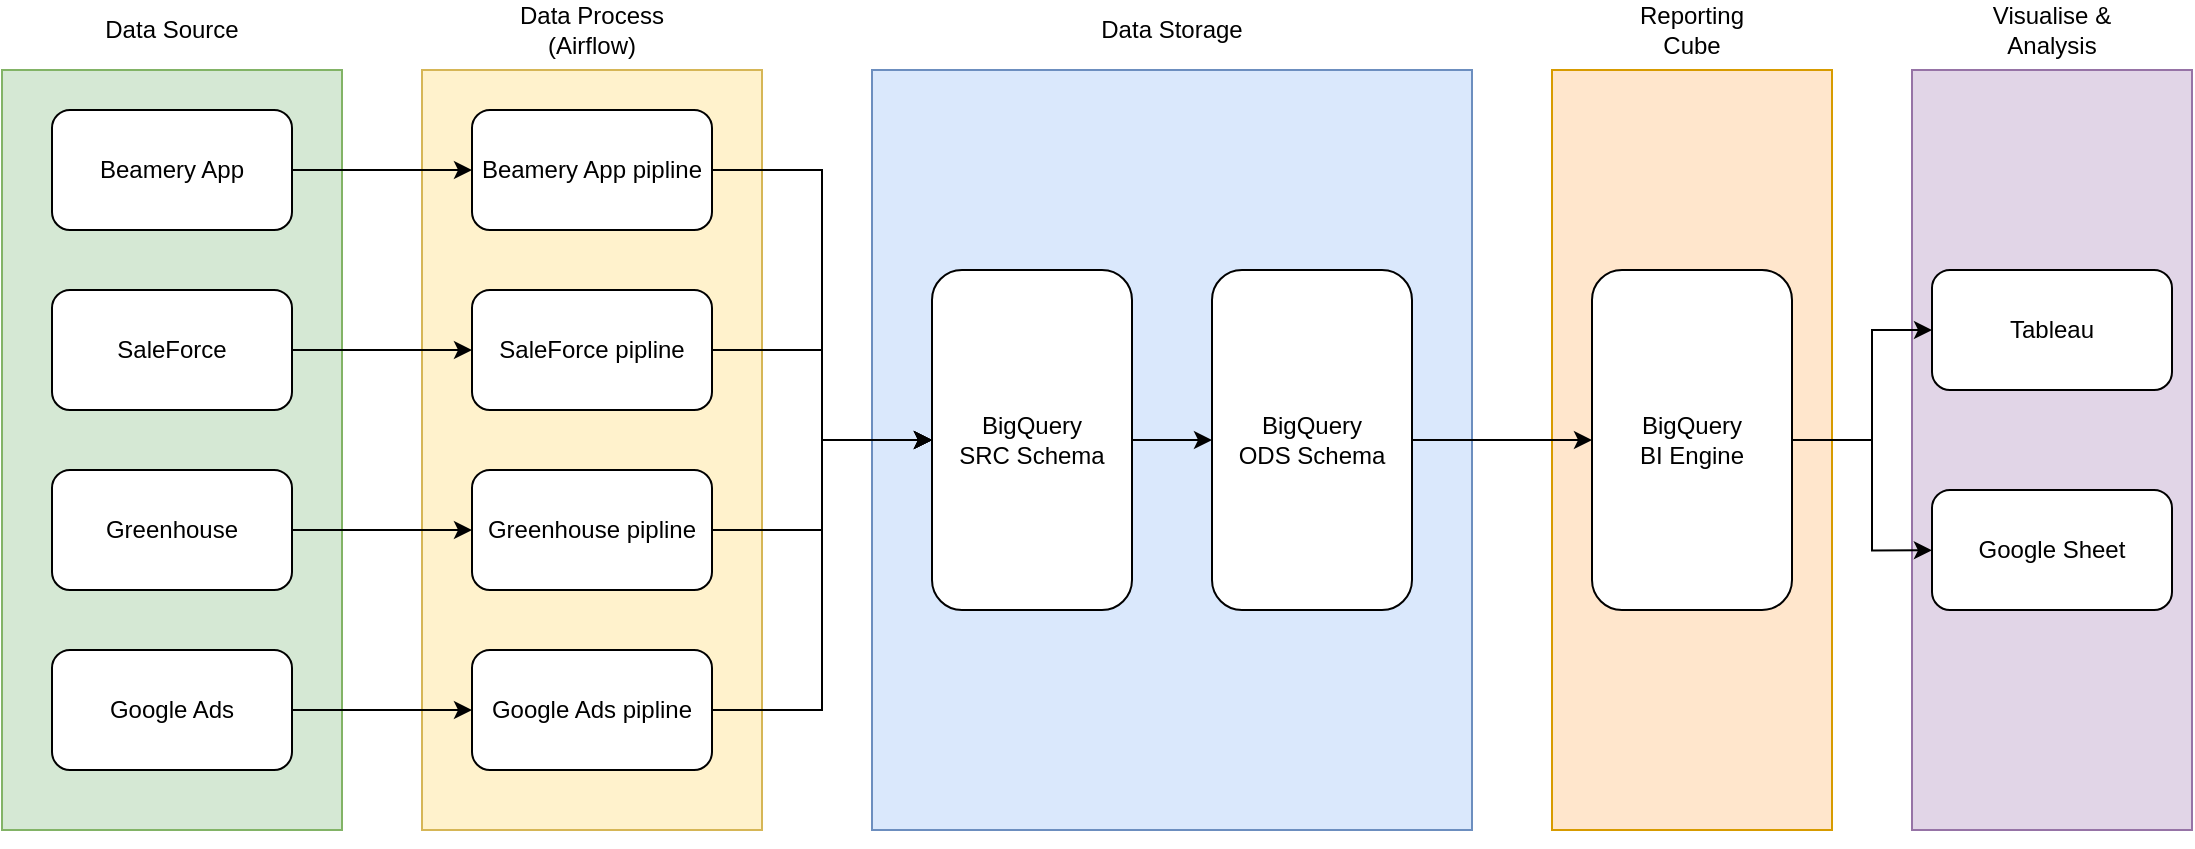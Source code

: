 <mxfile version="15.0.6" type="device"><diagram id="oF6XhbzaDiU-OPjKJWi4" name="Page-1"><mxGraphModel dx="1694" dy="1104" grid="1" gridSize="10" guides="1" tooltips="1" connect="1" arrows="1" fold="1" page="1" pageScale="1" pageWidth="850" pageHeight="1100" math="0" shadow="0"><root><mxCell id="0"/><mxCell id="1" parent="0"/><mxCell id="N9dTpPmAIxF347QrBcRp-38" value="" style="rounded=0;whiteSpace=wrap;html=1;strokeColor=#9673a6;fillColor=#e1d5e7;" vertex="1" parent="1"><mxGeometry x="1000" y="160" width="140" height="380" as="geometry"/></mxCell><mxCell id="N9dTpPmAIxF347QrBcRp-35" value="" style="rounded=0;whiteSpace=wrap;html=1;strokeColor=#d79b00;fillColor=#ffe6cc;" vertex="1" parent="1"><mxGeometry x="820" y="160" width="140" height="380" as="geometry"/></mxCell><mxCell id="N9dTpPmAIxF347QrBcRp-25" value="" style="rounded=0;whiteSpace=wrap;html=1;strokeColor=#6c8ebf;fillColor=#dae8fc;" vertex="1" parent="1"><mxGeometry x="480" y="160" width="300" height="380" as="geometry"/></mxCell><mxCell id="N9dTpPmAIxF347QrBcRp-19" value="" style="rounded=0;whiteSpace=wrap;html=1;strokeColor=#d6b656;fillColor=#fff2cc;" vertex="1" parent="1"><mxGeometry x="255" y="160" width="170" height="380" as="geometry"/></mxCell><mxCell id="N9dTpPmAIxF347QrBcRp-16" value="" style="rounded=0;whiteSpace=wrap;html=1;strokeColor=#82b366;fillColor=#d5e8d4;" vertex="1" parent="1"><mxGeometry x="45" y="160" width="170" height="380" as="geometry"/></mxCell><mxCell id="N9dTpPmAIxF347QrBcRp-11" style="edgeStyle=orthogonalEdgeStyle;rounded=0;orthogonalLoop=1;jettySize=auto;html=1;exitX=1;exitY=0.5;exitDx=0;exitDy=0;entryX=0;entryY=0.5;entryDx=0;entryDy=0;" edge="1" parent="1" source="N9dTpPmAIxF347QrBcRp-1" target="N9dTpPmAIxF347QrBcRp-10"><mxGeometry relative="1" as="geometry"/></mxCell><mxCell id="N9dTpPmAIxF347QrBcRp-1" value="Beamery App" style="rounded=1;whiteSpace=wrap;html=1;" vertex="1" parent="1"><mxGeometry x="70" y="180" width="120" height="60" as="geometry"/></mxCell><mxCell id="N9dTpPmAIxF347QrBcRp-12" style="edgeStyle=orthogonalEdgeStyle;rounded=0;orthogonalLoop=1;jettySize=auto;html=1;exitX=1;exitY=0.5;exitDx=0;exitDy=0;entryX=0;entryY=0.5;entryDx=0;entryDy=0;" edge="1" parent="1" source="N9dTpPmAIxF347QrBcRp-2" target="N9dTpPmAIxF347QrBcRp-9"><mxGeometry relative="1" as="geometry"/></mxCell><mxCell id="N9dTpPmAIxF347QrBcRp-2" value="SaleForce" style="rounded=1;whiteSpace=wrap;html=1;" vertex="1" parent="1"><mxGeometry x="70" y="270" width="120" height="60" as="geometry"/></mxCell><mxCell id="N9dTpPmAIxF347QrBcRp-13" style="edgeStyle=orthogonalEdgeStyle;rounded=0;orthogonalLoop=1;jettySize=auto;html=1;exitX=1;exitY=0.5;exitDx=0;exitDy=0;entryX=0;entryY=0.5;entryDx=0;entryDy=0;" edge="1" parent="1" source="N9dTpPmAIxF347QrBcRp-3" target="N9dTpPmAIxF347QrBcRp-8"><mxGeometry relative="1" as="geometry"/></mxCell><mxCell id="N9dTpPmAIxF347QrBcRp-3" value="Greenhouse" style="rounded=1;whiteSpace=wrap;html=1;" vertex="1" parent="1"><mxGeometry x="70" y="360" width="120" height="60" as="geometry"/></mxCell><mxCell id="N9dTpPmAIxF347QrBcRp-14" style="edgeStyle=orthogonalEdgeStyle;rounded=0;orthogonalLoop=1;jettySize=auto;html=1;exitX=1;exitY=0.5;exitDx=0;exitDy=0;entryX=0;entryY=0.5;entryDx=0;entryDy=0;" edge="1" parent="1" source="N9dTpPmAIxF347QrBcRp-4" target="N9dTpPmAIxF347QrBcRp-7"><mxGeometry relative="1" as="geometry"/></mxCell><mxCell id="N9dTpPmAIxF347QrBcRp-4" value="Google Ads" style="rounded=1;whiteSpace=wrap;html=1;" vertex="1" parent="1"><mxGeometry x="70" y="450" width="120" height="60" as="geometry"/></mxCell><mxCell id="N9dTpPmAIxF347QrBcRp-33" style="edgeStyle=orthogonalEdgeStyle;rounded=0;orthogonalLoop=1;jettySize=auto;html=1;exitX=1;exitY=0.5;exitDx=0;exitDy=0;entryX=0;entryY=0.5;entryDx=0;entryDy=0;" edge="1" parent="1" source="N9dTpPmAIxF347QrBcRp-7" target="N9dTpPmAIxF347QrBcRp-26"><mxGeometry relative="1" as="geometry"/></mxCell><mxCell id="N9dTpPmAIxF347QrBcRp-7" value="Google Ads pipline" style="rounded=1;whiteSpace=wrap;html=1;" vertex="1" parent="1"><mxGeometry x="280" y="450" width="120" height="60" as="geometry"/></mxCell><mxCell id="N9dTpPmAIxF347QrBcRp-32" style="edgeStyle=orthogonalEdgeStyle;rounded=0;orthogonalLoop=1;jettySize=auto;html=1;exitX=1;exitY=0.5;exitDx=0;exitDy=0;entryX=0;entryY=0.5;entryDx=0;entryDy=0;" edge="1" parent="1" source="N9dTpPmAIxF347QrBcRp-8" target="N9dTpPmAIxF347QrBcRp-26"><mxGeometry relative="1" as="geometry"/></mxCell><mxCell id="N9dTpPmAIxF347QrBcRp-8" value="Greenhouse pipline" style="rounded=1;whiteSpace=wrap;html=1;" vertex="1" parent="1"><mxGeometry x="280" y="360" width="120" height="60" as="geometry"/></mxCell><mxCell id="N9dTpPmAIxF347QrBcRp-29" style="edgeStyle=orthogonalEdgeStyle;rounded=0;orthogonalLoop=1;jettySize=auto;html=1;exitX=1;exitY=0.5;exitDx=0;exitDy=0;" edge="1" parent="1" source="N9dTpPmAIxF347QrBcRp-9" target="N9dTpPmAIxF347QrBcRp-26"><mxGeometry relative="1" as="geometry"/></mxCell><mxCell id="N9dTpPmAIxF347QrBcRp-9" value="SaleForce pipline" style="rounded=1;whiteSpace=wrap;html=1;" vertex="1" parent="1"><mxGeometry x="280" y="270" width="120" height="60" as="geometry"/></mxCell><mxCell id="N9dTpPmAIxF347QrBcRp-28" style="edgeStyle=orthogonalEdgeStyle;rounded=0;orthogonalLoop=1;jettySize=auto;html=1;exitX=1;exitY=0.5;exitDx=0;exitDy=0;entryX=0;entryY=0.5;entryDx=0;entryDy=0;" edge="1" parent="1" source="N9dTpPmAIxF347QrBcRp-10" target="N9dTpPmAIxF347QrBcRp-26"><mxGeometry relative="1" as="geometry"/></mxCell><mxCell id="N9dTpPmAIxF347QrBcRp-10" value="Beamery App pipline" style="rounded=1;whiteSpace=wrap;html=1;" vertex="1" parent="1"><mxGeometry x="280" y="180" width="120" height="60" as="geometry"/></mxCell><mxCell id="N9dTpPmAIxF347QrBcRp-18" style="edgeStyle=orthogonalEdgeStyle;rounded=0;orthogonalLoop=1;jettySize=auto;html=1;exitX=0.5;exitY=1;exitDx=0;exitDy=0;" edge="1" parent="1" source="N9dTpPmAIxF347QrBcRp-16" target="N9dTpPmAIxF347QrBcRp-16"><mxGeometry relative="1" as="geometry"/></mxCell><mxCell id="N9dTpPmAIxF347QrBcRp-34" style="edgeStyle=orthogonalEdgeStyle;rounded=0;orthogonalLoop=1;jettySize=auto;html=1;exitX=1;exitY=0.5;exitDx=0;exitDy=0;entryX=0;entryY=0.5;entryDx=0;entryDy=0;" edge="1" parent="1" source="N9dTpPmAIxF347QrBcRp-26" target="N9dTpPmAIxF347QrBcRp-27"><mxGeometry relative="1" as="geometry"/></mxCell><mxCell id="N9dTpPmAIxF347QrBcRp-26" value="BigQuery&lt;br&gt;SRC Schema" style="rounded=1;whiteSpace=wrap;html=1;" vertex="1" parent="1"><mxGeometry x="510" y="260" width="100" height="170" as="geometry"/></mxCell><mxCell id="N9dTpPmAIxF347QrBcRp-37" style="edgeStyle=orthogonalEdgeStyle;rounded=0;orthogonalLoop=1;jettySize=auto;html=1;exitX=1;exitY=0.5;exitDx=0;exitDy=0;" edge="1" parent="1" source="N9dTpPmAIxF347QrBcRp-27" target="N9dTpPmAIxF347QrBcRp-36"><mxGeometry relative="1" as="geometry"/></mxCell><mxCell id="N9dTpPmAIxF347QrBcRp-27" value="BigQuery&lt;br&gt;ODS Schema" style="rounded=1;whiteSpace=wrap;html=1;" vertex="1" parent="1"><mxGeometry x="650" y="260" width="100" height="170" as="geometry"/></mxCell><mxCell id="N9dTpPmAIxF347QrBcRp-41" style="edgeStyle=orthogonalEdgeStyle;rounded=0;orthogonalLoop=1;jettySize=auto;html=1;exitX=1;exitY=0.5;exitDx=0;exitDy=0;entryX=0;entryY=0.5;entryDx=0;entryDy=0;" edge="1" parent="1" source="N9dTpPmAIxF347QrBcRp-36" target="N9dTpPmAIxF347QrBcRp-39"><mxGeometry relative="1" as="geometry"><Array as="points"><mxPoint x="980" y="345"/><mxPoint x="980" y="290"/></Array></mxGeometry></mxCell><mxCell id="N9dTpPmAIxF347QrBcRp-42" style="edgeStyle=orthogonalEdgeStyle;rounded=0;orthogonalLoop=1;jettySize=auto;html=1;exitX=1;exitY=0.5;exitDx=0;exitDy=0;entryX=0.071;entryY=0.632;entryDx=0;entryDy=0;entryPerimeter=0;" edge="1" parent="1" source="N9dTpPmAIxF347QrBcRp-36" target="N9dTpPmAIxF347QrBcRp-38"><mxGeometry relative="1" as="geometry"><Array as="points"><mxPoint x="980" y="345"/><mxPoint x="980" y="400"/></Array></mxGeometry></mxCell><mxCell id="N9dTpPmAIxF347QrBcRp-36" value="BigQuery&lt;br&gt;BI Engine" style="rounded=1;whiteSpace=wrap;html=1;" vertex="1" parent="1"><mxGeometry x="840" y="260" width="100" height="170" as="geometry"/></mxCell><mxCell id="N9dTpPmAIxF347QrBcRp-39" value="Tableau" style="rounded=1;whiteSpace=wrap;html=1;fillColor=#ffffff;" vertex="1" parent="1"><mxGeometry x="1010" y="260" width="120" height="60" as="geometry"/></mxCell><mxCell id="N9dTpPmAIxF347QrBcRp-40" value="Google Sheet" style="rounded=1;whiteSpace=wrap;html=1;fillColor=#ffffff;" vertex="1" parent="1"><mxGeometry x="1010" y="370" width="120" height="60" as="geometry"/></mxCell><mxCell id="N9dTpPmAIxF347QrBcRp-44" value="Data Source" style="text;html=1;strokeColor=none;fillColor=none;align=center;verticalAlign=middle;whiteSpace=wrap;rounded=0;" vertex="1" parent="1"><mxGeometry x="90" y="130" width="80" height="20" as="geometry"/></mxCell><mxCell id="N9dTpPmAIxF347QrBcRp-45" value="Data Process (Airflow)" style="text;html=1;strokeColor=none;fillColor=none;align=center;verticalAlign=middle;whiteSpace=wrap;rounded=0;" vertex="1" parent="1"><mxGeometry x="300" y="130" width="80" height="20" as="geometry"/></mxCell><mxCell id="N9dTpPmAIxF347QrBcRp-46" value="Data Storage" style="text;html=1;strokeColor=none;fillColor=none;align=center;verticalAlign=middle;whiteSpace=wrap;rounded=0;" vertex="1" parent="1"><mxGeometry x="590" y="130" width="80" height="20" as="geometry"/></mxCell><mxCell id="N9dTpPmAIxF347QrBcRp-49" value="Reporting Cube" style="text;html=1;strokeColor=none;fillColor=none;align=center;verticalAlign=middle;whiteSpace=wrap;rounded=0;" vertex="1" parent="1"><mxGeometry x="850" y="130" width="80" height="20" as="geometry"/></mxCell><mxCell id="N9dTpPmAIxF347QrBcRp-50" value="Visualise &amp;amp; Analysis" style="text;html=1;strokeColor=none;fillColor=none;align=center;verticalAlign=middle;whiteSpace=wrap;rounded=0;" vertex="1" parent="1"><mxGeometry x="1030" y="130" width="80" height="20" as="geometry"/></mxCell></root></mxGraphModel></diagram></mxfile>